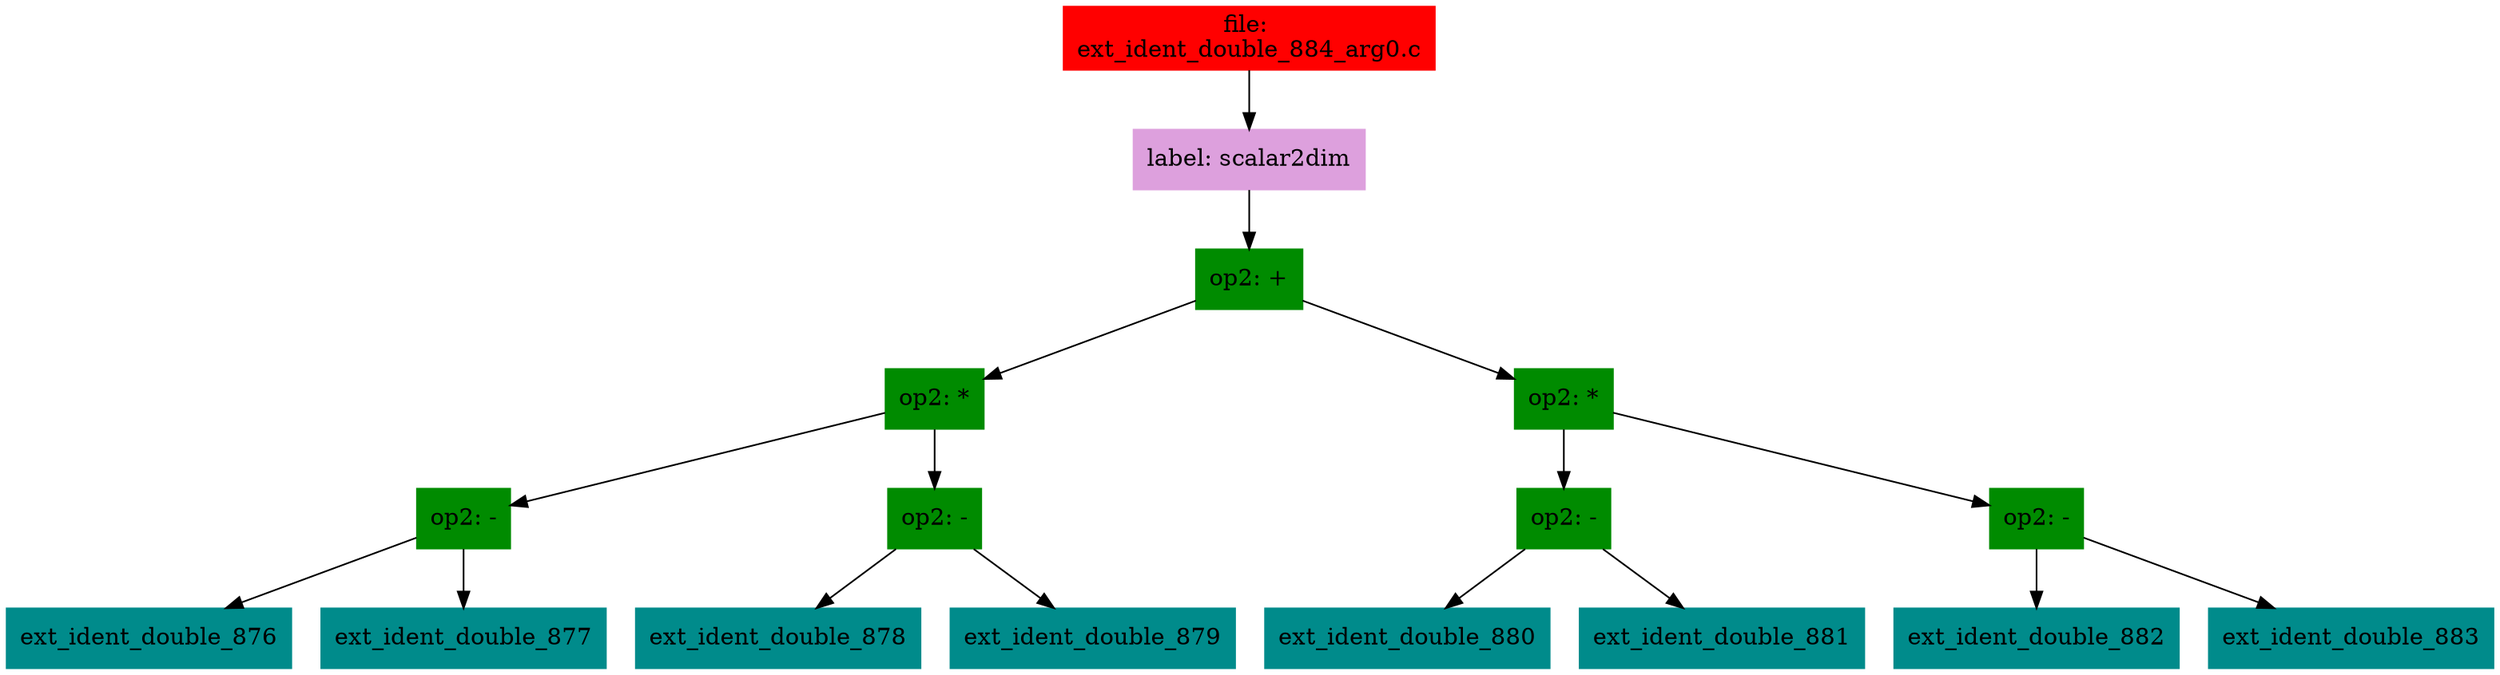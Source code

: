 digraph G {
node [shape=box]

0 [label="file: 
ext_ident_double_884_arg0.c",color=red, style=filled]
1 [label="label: scalar2dim",color=plum, style=filled]
0 -> 1
2 [label="op2: +",color=green4, style=filled]
1 -> 2
3 [label="op2: *",color=green4, style=filled]
2 -> 3
4 [label="op2: -",color=green4, style=filled]
3 -> 4
5 [label="ext_ident_double_876",color=cyan4, style=filled]
4 -> 5
12 [label="ext_ident_double_877",color=cyan4, style=filled]
4 -> 12
19 [label="op2: -",color=green4, style=filled]
3 -> 19
20 [label="ext_ident_double_878",color=cyan4, style=filled]
19 -> 20
27 [label="ext_ident_double_879",color=cyan4, style=filled]
19 -> 27
34 [label="op2: *",color=green4, style=filled]
2 -> 34
35 [label="op2: -",color=green4, style=filled]
34 -> 35
36 [label="ext_ident_double_880",color=cyan4, style=filled]
35 -> 36
43 [label="ext_ident_double_881",color=cyan4, style=filled]
35 -> 43
50 [label="op2: -",color=green4, style=filled]
34 -> 50
51 [label="ext_ident_double_882",color=cyan4, style=filled]
50 -> 51
58 [label="ext_ident_double_883",color=cyan4, style=filled]
50 -> 58


}


